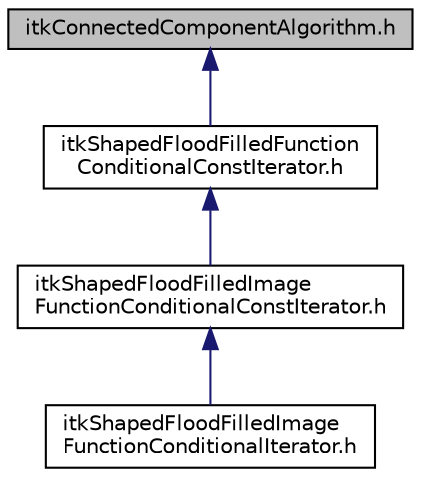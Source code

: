 digraph "itkConnectedComponentAlgorithm.h"
{
 // LATEX_PDF_SIZE
  edge [fontname="Helvetica",fontsize="10",labelfontname="Helvetica",labelfontsize="10"];
  node [fontname="Helvetica",fontsize="10",shape=record];
  Node1 [label="itkConnectedComponentAlgorithm.h",height=0.2,width=0.4,color="black", fillcolor="grey75", style="filled", fontcolor="black",tooltip=" "];
  Node1 -> Node2 [dir="back",color="midnightblue",fontsize="10",style="solid",fontname="Helvetica"];
  Node2 [label="itkShapedFloodFilledFunction\lConditionalConstIterator.h",height=0.2,width=0.4,color="black", fillcolor="white", style="filled",URL="$itkShapedFloodFilledFunctionConditionalConstIterator_8h.html",tooltip=" "];
  Node2 -> Node3 [dir="back",color="midnightblue",fontsize="10",style="solid",fontname="Helvetica"];
  Node3 [label="itkShapedFloodFilledImage\lFunctionConditionalConstIterator.h",height=0.2,width=0.4,color="black", fillcolor="white", style="filled",URL="$itkShapedFloodFilledImageFunctionConditionalConstIterator_8h.html",tooltip=" "];
  Node3 -> Node4 [dir="back",color="midnightblue",fontsize="10",style="solid",fontname="Helvetica"];
  Node4 [label="itkShapedFloodFilledImage\lFunctionConditionalIterator.h",height=0.2,width=0.4,color="black", fillcolor="white", style="filled",URL="$itkShapedFloodFilledImageFunctionConditionalIterator_8h.html",tooltip=" "];
}
